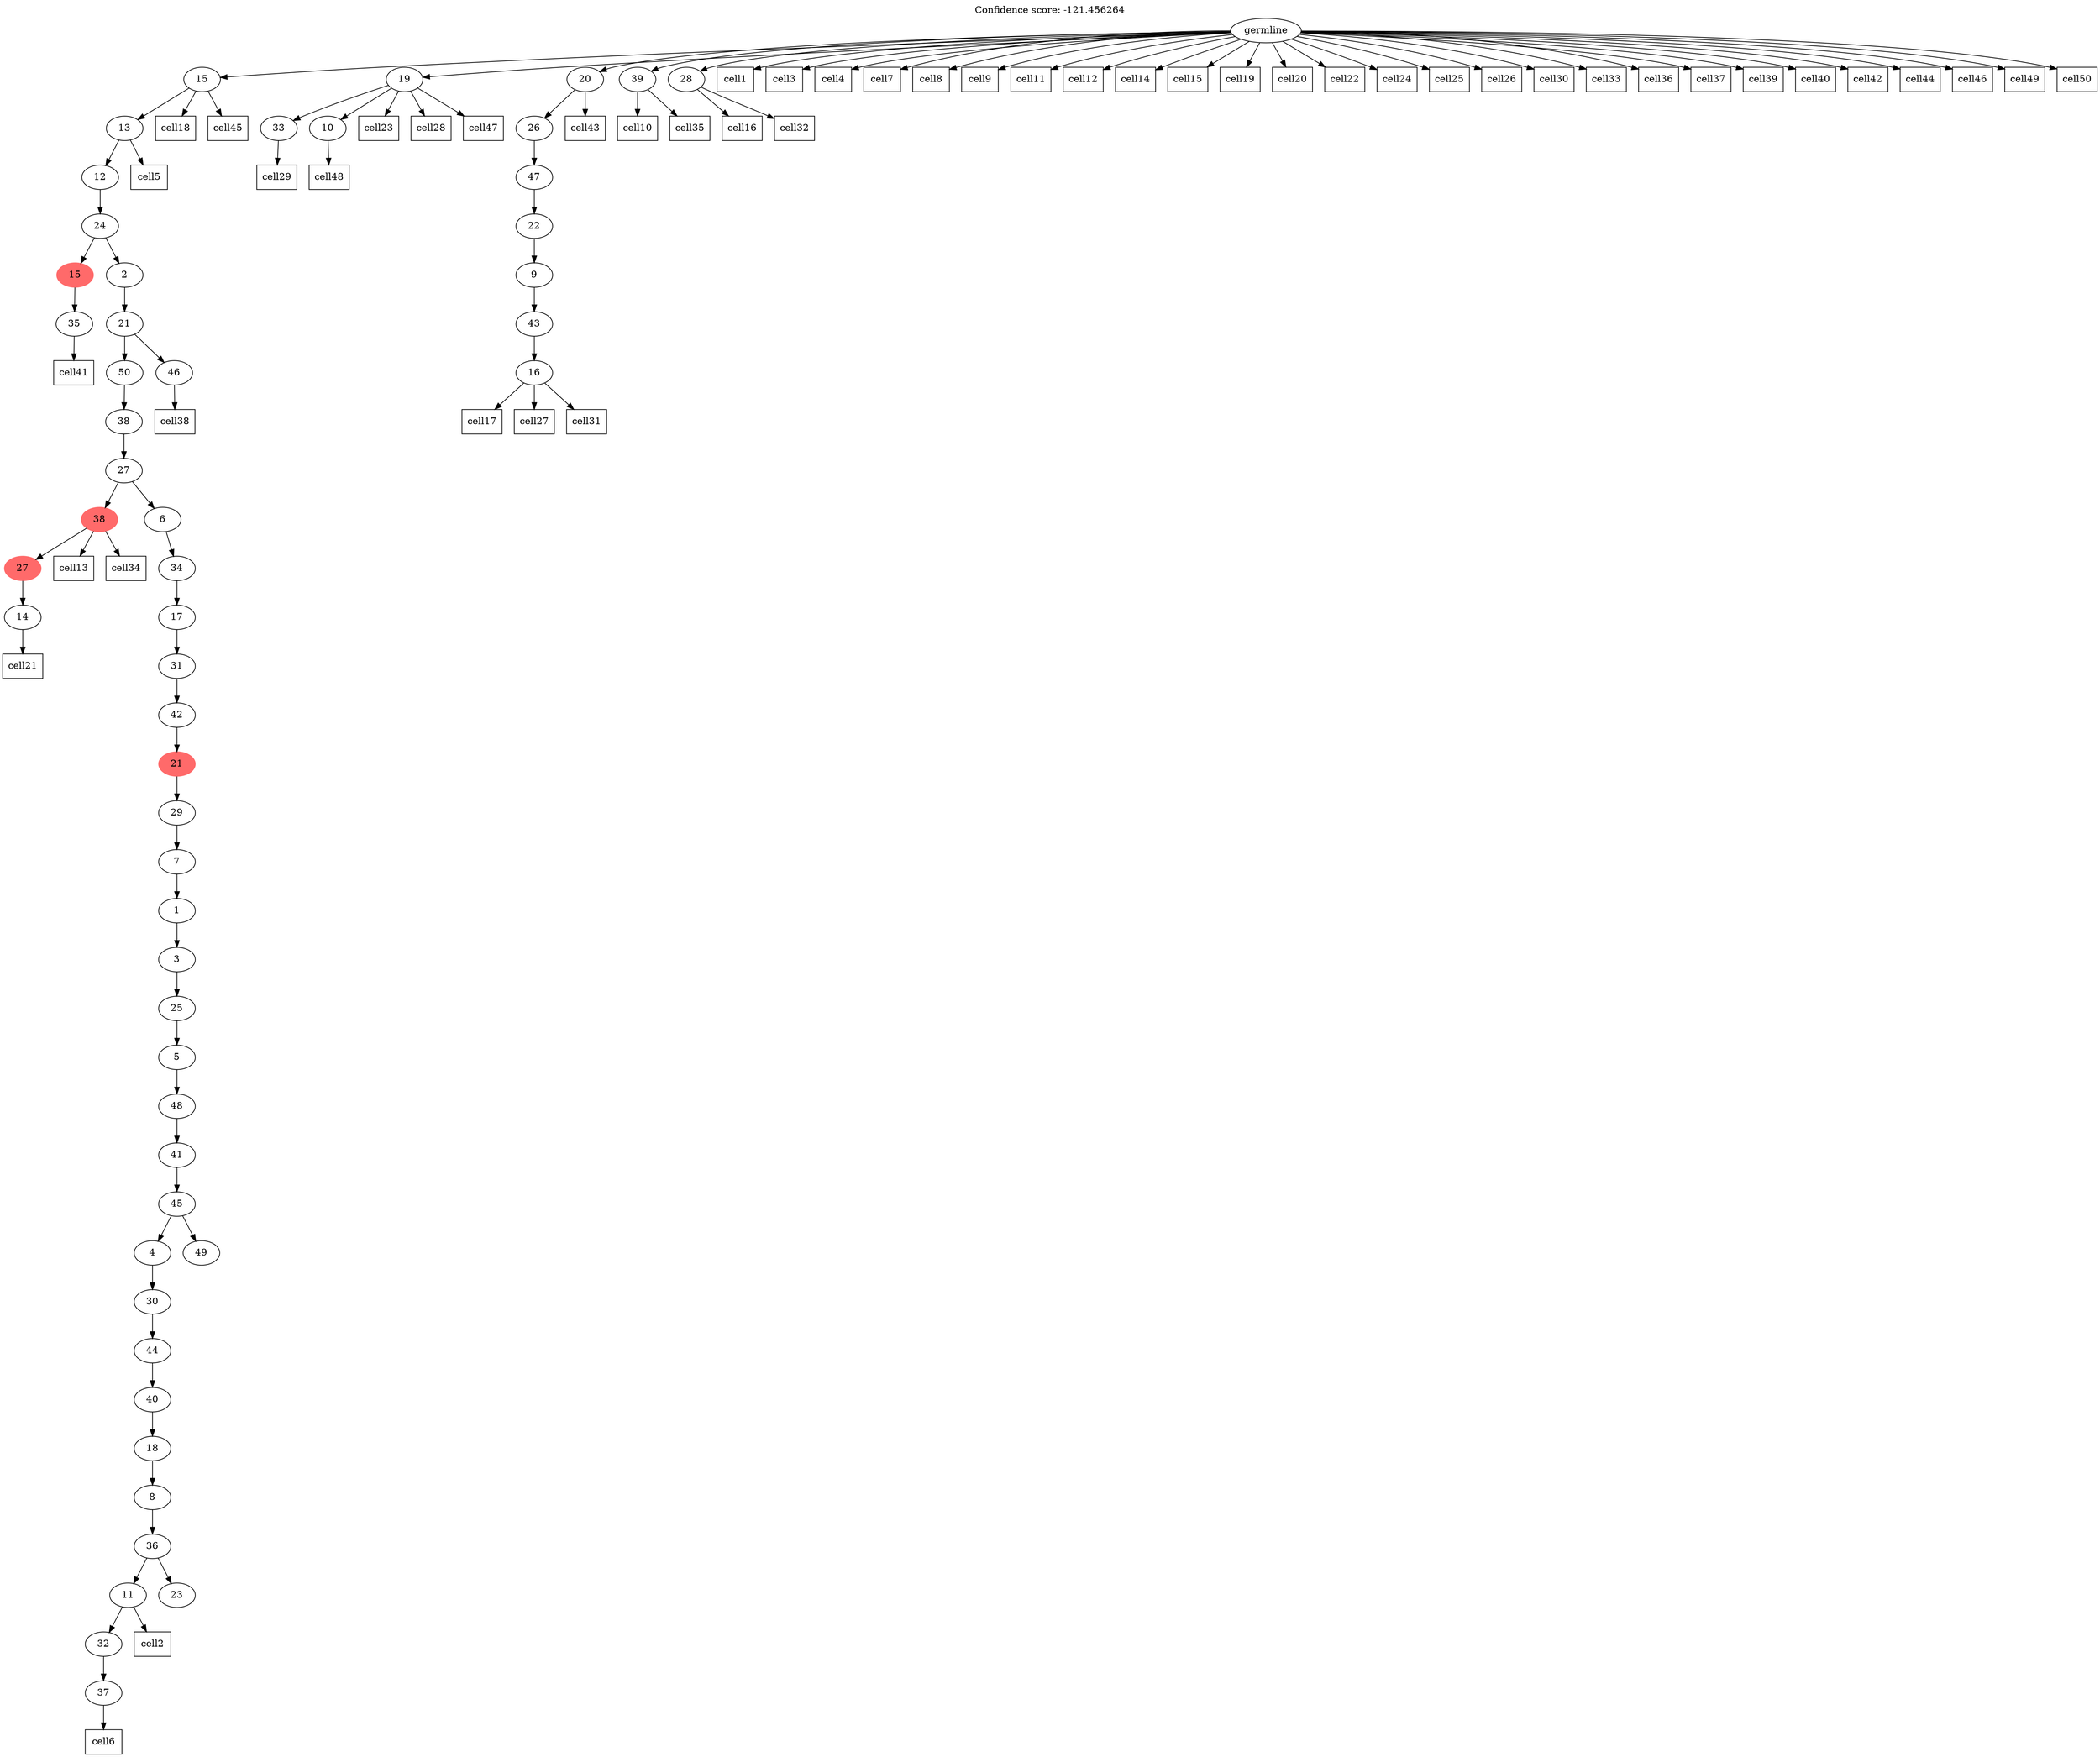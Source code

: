 digraph g {
	"53" -> "54";
	"54" [label="35"];
	"51" -> "52";
	"52" [label="14"];
	"50" -> "51";
	"51" [color=indianred1, style=filled, label="27"];
	"46" -> "47";
	"47" [label="37"];
	"45" -> "46";
	"46" [label="32"];
	"44" -> "45";
	"45" [label="11"];
	"44" -> "48";
	"48" [label="23"];
	"43" -> "44";
	"44" [label="36"];
	"42" -> "43";
	"43" [label="8"];
	"41" -> "42";
	"42" [label="18"];
	"40" -> "41";
	"41" [label="40"];
	"39" -> "40";
	"40" [label="44"];
	"38" -> "39";
	"39" [label="30"];
	"37" -> "38";
	"38" [label="4"];
	"37" -> "49";
	"49" [label="49"];
	"36" -> "37";
	"37" [label="45"];
	"35" -> "36";
	"36" [label="41"];
	"34" -> "35";
	"35" [label="48"];
	"33" -> "34";
	"34" [label="5"];
	"32" -> "33";
	"33" [label="25"];
	"31" -> "32";
	"32" [label="3"];
	"30" -> "31";
	"31" [label="1"];
	"29" -> "30";
	"30" [label="7"];
	"28" -> "29";
	"29" [label="29"];
	"27" -> "28";
	"28" [color=indianred1, style=filled, label="21"];
	"26" -> "27";
	"27" [label="42"];
	"25" -> "26";
	"26" [label="31"];
	"24" -> "25";
	"25" [label="17"];
	"23" -> "24";
	"24" [label="34"];
	"22" -> "23";
	"23" [label="6"];
	"22" -> "50";
	"50" [color=indianred1, style=filled, label="38"];
	"21" -> "22";
	"22" [label="27"];
	"20" -> "21";
	"21" [label="38"];
	"18" -> "19";
	"19" [label="46"];
	"18" -> "20";
	"20" [label="50"];
	"17" -> "18";
	"18" [label="21"];
	"16" -> "17";
	"17" [label="2"];
	"16" -> "53";
	"53" [color=indianred1, style=filled, label="15"];
	"15" -> "16";
	"16" [label="24"];
	"14" -> "15";
	"15" [label="12"];
	"13" -> "14";
	"14" [label="13"];
	"9" -> "10";
	"10" [label="33"];
	"9" -> "11";
	"11" [label="10"];
	"7" -> "8";
	"8" [label="16"];
	"6" -> "7";
	"7" [label="43"];
	"5" -> "6";
	"6" [label="9"];
	"4" -> "5";
	"5" [label="22"];
	"3" -> "4";
	"4" [label="47"];
	"2" -> "3";
	"3" [label="26"];
	"0" -> "1";
	"1" [label="39"];
	"0" -> "2";
	"2" [label="20"];
	"0" -> "9";
	"9" [label="19"];
	"0" -> "12";
	"12" [label="28"];
	"0" -> "13";
	"13" [label="15"];
	"0" [label="germline"];
	"0" -> "cell1";
	"cell1" [shape=box];
	"45" -> "cell2";
	"cell2" [shape=box];
	"0" -> "cell3";
	"cell3" [shape=box];
	"0" -> "cell4";
	"cell4" [shape=box];
	"14" -> "cell5";
	"cell5" [shape=box];
	"47" -> "cell6";
	"cell6" [shape=box];
	"0" -> "cell7";
	"cell7" [shape=box];
	"0" -> "cell8";
	"cell8" [shape=box];
	"0" -> "cell9";
	"cell9" [shape=box];
	"1" -> "cell10";
	"cell10" [shape=box];
	"0" -> "cell11";
	"cell11" [shape=box];
	"0" -> "cell12";
	"cell12" [shape=box];
	"50" -> "cell13";
	"cell13" [shape=box];
	"0" -> "cell14";
	"cell14" [shape=box];
	"0" -> "cell15";
	"cell15" [shape=box];
	"12" -> "cell16";
	"cell16" [shape=box];
	"8" -> "cell17";
	"cell17" [shape=box];
	"13" -> "cell18";
	"cell18" [shape=box];
	"0" -> "cell19";
	"cell19" [shape=box];
	"0" -> "cell20";
	"cell20" [shape=box];
	"52" -> "cell21";
	"cell21" [shape=box];
	"0" -> "cell22";
	"cell22" [shape=box];
	"9" -> "cell23";
	"cell23" [shape=box];
	"0" -> "cell24";
	"cell24" [shape=box];
	"0" -> "cell25";
	"cell25" [shape=box];
	"0" -> "cell26";
	"cell26" [shape=box];
	"8" -> "cell27";
	"cell27" [shape=box];
	"9" -> "cell28";
	"cell28" [shape=box];
	"10" -> "cell29";
	"cell29" [shape=box];
	"0" -> "cell30";
	"cell30" [shape=box];
	"8" -> "cell31";
	"cell31" [shape=box];
	"12" -> "cell32";
	"cell32" [shape=box];
	"0" -> "cell33";
	"cell33" [shape=box];
	"50" -> "cell34";
	"cell34" [shape=box];
	"1" -> "cell35";
	"cell35" [shape=box];
	"0" -> "cell36";
	"cell36" [shape=box];
	"0" -> "cell37";
	"cell37" [shape=box];
	"19" -> "cell38";
	"cell38" [shape=box];
	"0" -> "cell39";
	"cell39" [shape=box];
	"0" -> "cell40";
	"cell40" [shape=box];
	"54" -> "cell41";
	"cell41" [shape=box];
	"0" -> "cell42";
	"cell42" [shape=box];
	"2" -> "cell43";
	"cell43" [shape=box];
	"0" -> "cell44";
	"cell44" [shape=box];
	"13" -> "cell45";
	"cell45" [shape=box];
	"0" -> "cell46";
	"cell46" [shape=box];
	"9" -> "cell47";
	"cell47" [shape=box];
	"11" -> "cell48";
	"cell48" [shape=box];
	"0" -> "cell49";
	"cell49" [shape=box];
	"0" -> "cell50";
	"cell50" [shape=box];
	labelloc="t";
	label="Confidence score: -121.456264";
}
